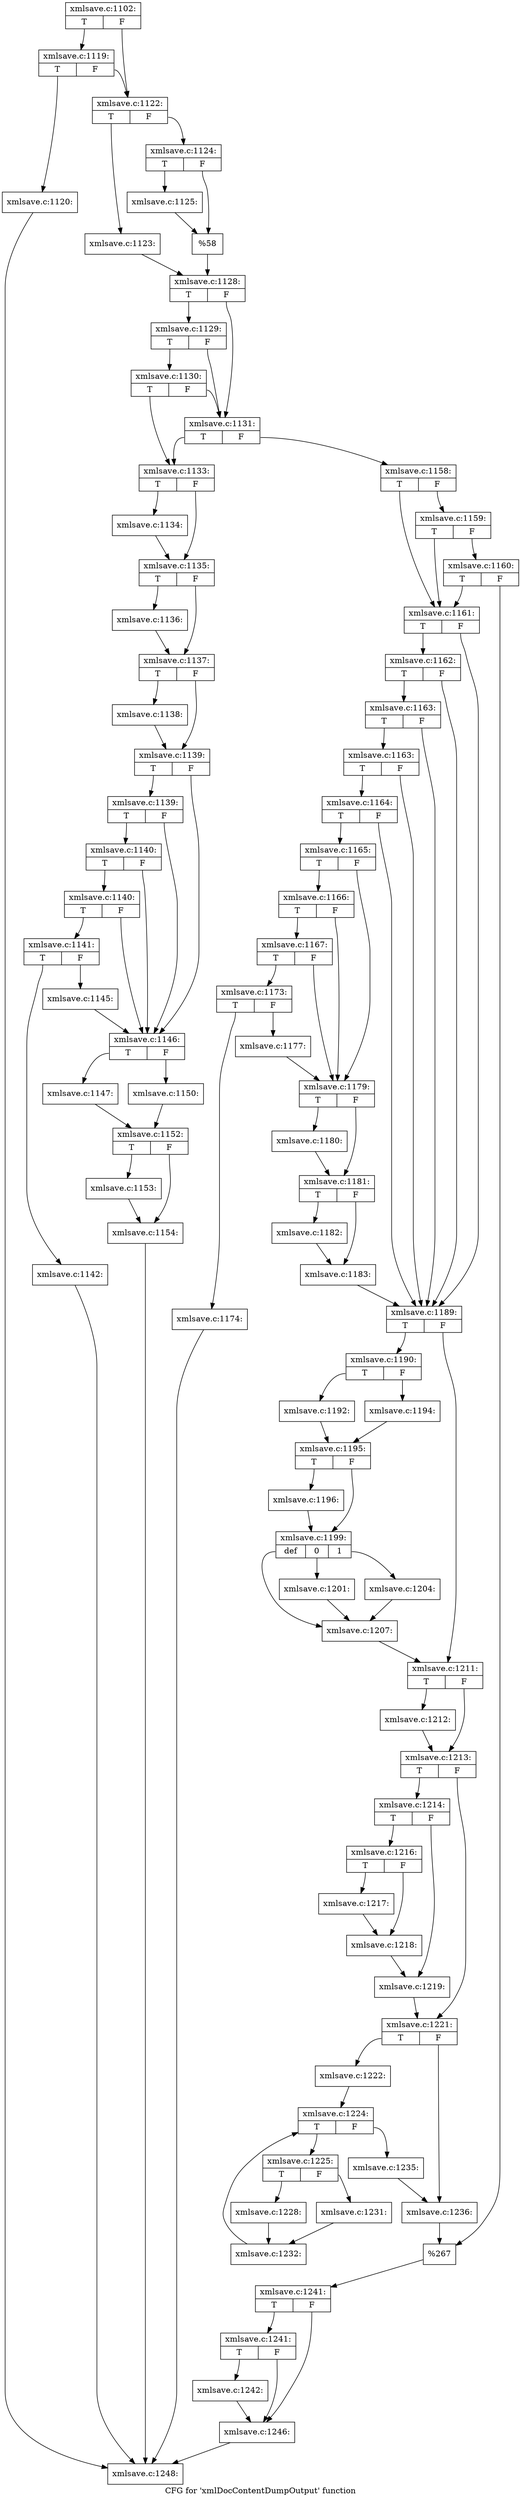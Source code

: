 digraph "CFG for 'xmlDocContentDumpOutput' function" {
	label="CFG for 'xmlDocContentDumpOutput' function";

	Node0x5645e40716b0 [shape=record,label="{xmlsave.c:1102:|{<s0>T|<s1>F}}"];
	Node0x5645e40716b0:s0 -> Node0x5645e4074e30;
	Node0x5645e40716b0:s1 -> Node0x5645e4074de0;
	Node0x5645e4074e30 [shape=record,label="{xmlsave.c:1119:|{<s0>T|<s1>F}}"];
	Node0x5645e4074e30:s0 -> Node0x5645e4074d90;
	Node0x5645e4074e30:s1 -> Node0x5645e4074de0;
	Node0x5645e4074d90 [shape=record,label="{xmlsave.c:1120:}"];
	Node0x5645e4074d90 -> Node0x5645e4071700;
	Node0x5645e4074de0 [shape=record,label="{xmlsave.c:1122:|{<s0>T|<s1>F}}"];
	Node0x5645e4074de0:s0 -> Node0x5645e40757b0;
	Node0x5645e4074de0:s1 -> Node0x5645e4075850;
	Node0x5645e40757b0 [shape=record,label="{xmlsave.c:1123:}"];
	Node0x5645e40757b0 -> Node0x5645e4075800;
	Node0x5645e4075850 [shape=record,label="{xmlsave.c:1124:|{<s0>T|<s1>F}}"];
	Node0x5645e4075850:s0 -> Node0x5645e40761a0;
	Node0x5645e4075850:s1 -> Node0x5645e40761f0;
	Node0x5645e40761a0 [shape=record,label="{xmlsave.c:1125:}"];
	Node0x5645e40761a0 -> Node0x5645e40761f0;
	Node0x5645e40761f0 [shape=record,label="{%58}"];
	Node0x5645e40761f0 -> Node0x5645e4075800;
	Node0x5645e4075800 [shape=record,label="{xmlsave.c:1128:|{<s0>T|<s1>F}}"];
	Node0x5645e4075800:s0 -> Node0x5645e4076c90;
	Node0x5645e4075800:s1 -> Node0x5645e4076b90;
	Node0x5645e4076c90 [shape=record,label="{xmlsave.c:1129:|{<s0>T|<s1>F}}"];
	Node0x5645e4076c90:s0 -> Node0x5645e4076c10;
	Node0x5645e4076c90:s1 -> Node0x5645e4076b90;
	Node0x5645e4076c10 [shape=record,label="{xmlsave.c:1130:|{<s0>T|<s1>F}}"];
	Node0x5645e4076c10:s0 -> Node0x5645e4076aa0;
	Node0x5645e4076c10:s1 -> Node0x5645e4076b90;
	Node0x5645e4076b90 [shape=record,label="{xmlsave.c:1131:|{<s0>T|<s1>F}}"];
	Node0x5645e4076b90:s0 -> Node0x5645e4076aa0;
	Node0x5645e4076b90:s1 -> Node0x5645e4076b40;
	Node0x5645e4076aa0 [shape=record,label="{xmlsave.c:1133:|{<s0>T|<s1>F}}"];
	Node0x5645e4076aa0:s0 -> Node0x5645e4077e00;
	Node0x5645e4076aa0:s1 -> Node0x5645e4077e50;
	Node0x5645e4077e00 [shape=record,label="{xmlsave.c:1134:}"];
	Node0x5645e4077e00 -> Node0x5645e4077e50;
	Node0x5645e4077e50 [shape=record,label="{xmlsave.c:1135:|{<s0>T|<s1>F}}"];
	Node0x5645e4077e50:s0 -> Node0x5645e4078bf0;
	Node0x5645e4077e50:s1 -> Node0x5645e4078c40;
	Node0x5645e4078bf0 [shape=record,label="{xmlsave.c:1136:}"];
	Node0x5645e4078bf0 -> Node0x5645e4078c40;
	Node0x5645e4078c40 [shape=record,label="{xmlsave.c:1137:|{<s0>T|<s1>F}}"];
	Node0x5645e4078c40:s0 -> Node0x5645e4079360;
	Node0x5645e4078c40:s1 -> Node0x5645e40793b0;
	Node0x5645e4079360 [shape=record,label="{xmlsave.c:1138:}"];
	Node0x5645e4079360 -> Node0x5645e40793b0;
	Node0x5645e40793b0 [shape=record,label="{xmlsave.c:1139:|{<s0>T|<s1>F}}"];
	Node0x5645e40793b0:s0 -> Node0x5645e3f663e0;
	Node0x5645e40793b0:s1 -> Node0x5645e3f66290;
	Node0x5645e3f663e0 [shape=record,label="{xmlsave.c:1139:|{<s0>T|<s1>F}}"];
	Node0x5645e3f663e0:s0 -> Node0x5645e3f66360;
	Node0x5645e3f663e0:s1 -> Node0x5645e3f66290;
	Node0x5645e3f66360 [shape=record,label="{xmlsave.c:1140:|{<s0>T|<s1>F}}"];
	Node0x5645e3f66360:s0 -> Node0x5645e3f662e0;
	Node0x5645e3f66360:s1 -> Node0x5645e3f66290;
	Node0x5645e3f662e0 [shape=record,label="{xmlsave.c:1140:|{<s0>T|<s1>F}}"];
	Node0x5645e3f662e0:s0 -> Node0x5645e3f66240;
	Node0x5645e3f662e0:s1 -> Node0x5645e3f66290;
	Node0x5645e3f66240 [shape=record,label="{xmlsave.c:1141:|{<s0>T|<s1>F}}"];
	Node0x5645e3f66240:s0 -> Node0x5645e3f664f0;
	Node0x5645e3f66240:s1 -> Node0x5645e407a820;
	Node0x5645e3f664f0 [shape=record,label="{xmlsave.c:1142:}"];
	Node0x5645e3f664f0 -> Node0x5645e4071700;
	Node0x5645e407a820 [shape=record,label="{xmlsave.c:1145:}"];
	Node0x5645e407a820 -> Node0x5645e3f66290;
	Node0x5645e3f66290 [shape=record,label="{xmlsave.c:1146:|{<s0>T|<s1>F}}"];
	Node0x5645e3f66290:s0 -> Node0x5645e407b6f0;
	Node0x5645e3f66290:s1 -> Node0x5645e407b790;
	Node0x5645e407b6f0 [shape=record,label="{xmlsave.c:1147:}"];
	Node0x5645e407b6f0 -> Node0x5645e407b740;
	Node0x5645e407b790 [shape=record,label="{xmlsave.c:1150:}"];
	Node0x5645e407b790 -> Node0x5645e407b740;
	Node0x5645e407b740 [shape=record,label="{xmlsave.c:1152:|{<s0>T|<s1>F}}"];
	Node0x5645e407b740:s0 -> Node0x5645e407c610;
	Node0x5645e407b740:s1 -> Node0x5645e407c660;
	Node0x5645e407c610 [shape=record,label="{xmlsave.c:1153:}"];
	Node0x5645e407c610 -> Node0x5645e407c660;
	Node0x5645e407c660 [shape=record,label="{xmlsave.c:1154:}"];
	Node0x5645e407c660 -> Node0x5645e4071700;
	Node0x5645e4076b40 [shape=record,label="{xmlsave.c:1158:|{<s0>T|<s1>F}}"];
	Node0x5645e4076b40:s0 -> Node0x5645e407ce50;
	Node0x5645e4076b40:s1 -> Node0x5645e407cf70;
	Node0x5645e407cf70 [shape=record,label="{xmlsave.c:1159:|{<s0>T|<s1>F}}"];
	Node0x5645e407cf70:s0 -> Node0x5645e407ce50;
	Node0x5645e407cf70:s1 -> Node0x5645e407cef0;
	Node0x5645e407cef0 [shape=record,label="{xmlsave.c:1160:|{<s0>T|<s1>F}}"];
	Node0x5645e407cef0:s0 -> Node0x5645e407ce50;
	Node0x5645e407cef0:s1 -> Node0x5645e407cea0;
	Node0x5645e407ce50 [shape=record,label="{xmlsave.c:1161:|{<s0>T|<s1>F}}"];
	Node0x5645e407ce50:s0 -> Node0x5645e407e1e0;
	Node0x5645e407ce50:s1 -> Node0x5645e407e040;
	Node0x5645e407e1e0 [shape=record,label="{xmlsave.c:1162:|{<s0>T|<s1>F}}"];
	Node0x5645e407e1e0:s0 -> Node0x5645e407e160;
	Node0x5645e407e1e0:s1 -> Node0x5645e407e040;
	Node0x5645e407e160 [shape=record,label="{xmlsave.c:1163:|{<s0>T|<s1>F}}"];
	Node0x5645e407e160:s0 -> Node0x5645e407e0e0;
	Node0x5645e407e160:s1 -> Node0x5645e407e040;
	Node0x5645e407e0e0 [shape=record,label="{xmlsave.c:1163:|{<s0>T|<s1>F}}"];
	Node0x5645e407e0e0:s0 -> Node0x5645e407e090;
	Node0x5645e407e0e0:s1 -> Node0x5645e407e040;
	Node0x5645e407e090 [shape=record,label="{xmlsave.c:1164:|{<s0>T|<s1>F}}"];
	Node0x5645e407e090:s0 -> Node0x5645e407dff0;
	Node0x5645e407e090:s1 -> Node0x5645e407e040;
	Node0x5645e407dff0 [shape=record,label="{xmlsave.c:1165:|{<s0>T|<s1>F}}"];
	Node0x5645e407dff0:s0 -> Node0x5645e407f2f0;
	Node0x5645e407dff0:s1 -> Node0x5645e407f220;
	Node0x5645e407f2f0 [shape=record,label="{xmlsave.c:1166:|{<s0>T|<s1>F}}"];
	Node0x5645e407f2f0:s0 -> Node0x5645e407f270;
	Node0x5645e407f2f0:s1 -> Node0x5645e407f220;
	Node0x5645e407f270 [shape=record,label="{xmlsave.c:1167:|{<s0>T|<s1>F}}"];
	Node0x5645e407f270:s0 -> Node0x5645e407f1d0;
	Node0x5645e407f270:s1 -> Node0x5645e407f220;
	Node0x5645e407f1d0 [shape=record,label="{xmlsave.c:1173:|{<s0>T|<s1>F}}"];
	Node0x5645e407f1d0:s0 -> Node0x5645e407fac0;
	Node0x5645e407f1d0:s1 -> Node0x5645e407fb10;
	Node0x5645e407fac0 [shape=record,label="{xmlsave.c:1174:}"];
	Node0x5645e407fac0 -> Node0x5645e4071700;
	Node0x5645e407fb10 [shape=record,label="{xmlsave.c:1177:}"];
	Node0x5645e407fb10 -> Node0x5645e407f220;
	Node0x5645e407f220 [shape=record,label="{xmlsave.c:1179:|{<s0>T|<s1>F}}"];
	Node0x5645e407f220:s0 -> Node0x5645e40806a0;
	Node0x5645e407f220:s1 -> Node0x5645e40806f0;
	Node0x5645e40806a0 [shape=record,label="{xmlsave.c:1180:}"];
	Node0x5645e40806a0 -> Node0x5645e40806f0;
	Node0x5645e40806f0 [shape=record,label="{xmlsave.c:1181:|{<s0>T|<s1>F}}"];
	Node0x5645e40806f0:s0 -> Node0x5645e4080e80;
	Node0x5645e40806f0:s1 -> Node0x5645e4080ed0;
	Node0x5645e4080e80 [shape=record,label="{xmlsave.c:1182:}"];
	Node0x5645e4080e80 -> Node0x5645e4080ed0;
	Node0x5645e4080ed0 [shape=record,label="{xmlsave.c:1183:}"];
	Node0x5645e4080ed0 -> Node0x5645e407e040;
	Node0x5645e407e040 [shape=record,label="{xmlsave.c:1189:|{<s0>T|<s1>F}}"];
	Node0x5645e407e040:s0 -> Node0x5645e4081410;
	Node0x5645e407e040:s1 -> Node0x5645e4081460;
	Node0x5645e4081410 [shape=record,label="{xmlsave.c:1190:|{<s0>T|<s1>F}}"];
	Node0x5645e4081410:s0 -> Node0x5645e4082070;
	Node0x5645e4081410:s1 -> Node0x5645e4082110;
	Node0x5645e4082070 [shape=record,label="{xmlsave.c:1192:}"];
	Node0x5645e4082070 -> Node0x5645e40820c0;
	Node0x5645e4082110 [shape=record,label="{xmlsave.c:1194:}"];
	Node0x5645e4082110 -> Node0x5645e40820c0;
	Node0x5645e40820c0 [shape=record,label="{xmlsave.c:1195:|{<s0>T|<s1>F}}"];
	Node0x5645e40820c0:s0 -> Node0x5645e4082d90;
	Node0x5645e40820c0:s1 -> Node0x5645e4082de0;
	Node0x5645e4082d90 [shape=record,label="{xmlsave.c:1196:}"];
	Node0x5645e4082d90 -> Node0x5645e4082de0;
	Node0x5645e4082de0 [shape=record,label="{xmlsave.c:1199:|{<s0>def|<s1>0|<s2>1}}"];
	Node0x5645e4082de0:s0 -> Node0x5645e40111e0;
	Node0x5645e4082de0:s1 -> Node0x5645e40843b0;
	Node0x5645e4082de0:s2 -> Node0x5645e40857f0;
	Node0x5645e40843b0 [shape=record,label="{xmlsave.c:1201:}"];
	Node0x5645e40843b0 -> Node0x5645e40111e0;
	Node0x5645e40857f0 [shape=record,label="{xmlsave.c:1204:}"];
	Node0x5645e40857f0 -> Node0x5645e40111e0;
	Node0x5645e40111e0 [shape=record,label="{xmlsave.c:1207:}"];
	Node0x5645e40111e0 -> Node0x5645e4081460;
	Node0x5645e4081460 [shape=record,label="{xmlsave.c:1211:|{<s0>T|<s1>F}}"];
	Node0x5645e4081460:s0 -> Node0x5645e40842d0;
	Node0x5645e4081460:s1 -> Node0x5645e4086170;
	Node0x5645e40842d0 [shape=record,label="{xmlsave.c:1212:}"];
	Node0x5645e40842d0 -> Node0x5645e4086170;
	Node0x5645e4086170 [shape=record,label="{xmlsave.c:1213:|{<s0>T|<s1>F}}"];
	Node0x5645e4086170:s0 -> Node0x5645e40867b0;
	Node0x5645e4086170:s1 -> Node0x5645e4086800;
	Node0x5645e40867b0 [shape=record,label="{xmlsave.c:1214:|{<s0>T|<s1>F}}"];
	Node0x5645e40867b0:s0 -> Node0x5645e4086fd0;
	Node0x5645e40867b0:s1 -> Node0x5645e4087020;
	Node0x5645e4086fd0 [shape=record,label="{xmlsave.c:1216:|{<s0>T|<s1>F}}"];
	Node0x5645e4086fd0:s0 -> Node0x5645e40878b0;
	Node0x5645e4086fd0:s1 -> Node0x5645e4087900;
	Node0x5645e40878b0 [shape=record,label="{xmlsave.c:1217:}"];
	Node0x5645e40878b0 -> Node0x5645e4087900;
	Node0x5645e4087900 [shape=record,label="{xmlsave.c:1218:}"];
	Node0x5645e4087900 -> Node0x5645e4087020;
	Node0x5645e4087020 [shape=record,label="{xmlsave.c:1219:}"];
	Node0x5645e4087020 -> Node0x5645e4086800;
	Node0x5645e4086800 [shape=record,label="{xmlsave.c:1221:|{<s0>T|<s1>F}}"];
	Node0x5645e4086800:s0 -> Node0x5645e4087f70;
	Node0x5645e4086800:s1 -> Node0x5645e4087fc0;
	Node0x5645e4087f70 [shape=record,label="{xmlsave.c:1222:}"];
	Node0x5645e4087f70 -> Node0x5645e4088880;
	Node0x5645e4088880 [shape=record,label="{xmlsave.c:1224:|{<s0>T|<s1>F}}"];
	Node0x5645e4088880:s0 -> Node0x5645e4088c80;
	Node0x5645e4088880:s1 -> Node0x5645e4088aa0;
	Node0x5645e4088c80 [shape=record,label="{xmlsave.c:1225:|{<s0>T|<s1>F}}"];
	Node0x5645e4088c80:s0 -> Node0x5645e4088f90;
	Node0x5645e4088c80:s1 -> Node0x5645e4089030;
	Node0x5645e4088f90 [shape=record,label="{xmlsave.c:1228:}"];
	Node0x5645e4088f90 -> Node0x5645e4088fe0;
	Node0x5645e4089030 [shape=record,label="{xmlsave.c:1231:}"];
	Node0x5645e4089030 -> Node0x5645e4088fe0;
	Node0x5645e4088fe0 [shape=record,label="{xmlsave.c:1232:}"];
	Node0x5645e4088fe0 -> Node0x5645e4088880;
	Node0x5645e4088aa0 [shape=record,label="{xmlsave.c:1235:}"];
	Node0x5645e4088aa0 -> Node0x5645e4087fc0;
	Node0x5645e4087fc0 [shape=record,label="{xmlsave.c:1236:}"];
	Node0x5645e4087fc0 -> Node0x5645e407cea0;
	Node0x5645e407cea0 [shape=record,label="{%267}"];
	Node0x5645e407cea0 -> Node0x5645e4076af0;
	Node0x5645e4076af0 [shape=record,label="{xmlsave.c:1241:|{<s0>T|<s1>F}}"];
	Node0x5645e4076af0:s0 -> Node0x5645e402ee90;
	Node0x5645e4076af0:s1 -> Node0x5645e402ee40;
	Node0x5645e402ee90 [shape=record,label="{xmlsave.c:1241:|{<s0>T|<s1>F}}"];
	Node0x5645e402ee90:s0 -> Node0x5645e402edf0;
	Node0x5645e402ee90:s1 -> Node0x5645e402ee40;
	Node0x5645e402edf0 [shape=record,label="{xmlsave.c:1242:}"];
	Node0x5645e402edf0 -> Node0x5645e402ee40;
	Node0x5645e402ee40 [shape=record,label="{xmlsave.c:1246:}"];
	Node0x5645e402ee40 -> Node0x5645e4071700;
	Node0x5645e4071700 [shape=record,label="{xmlsave.c:1248:}"];
}
